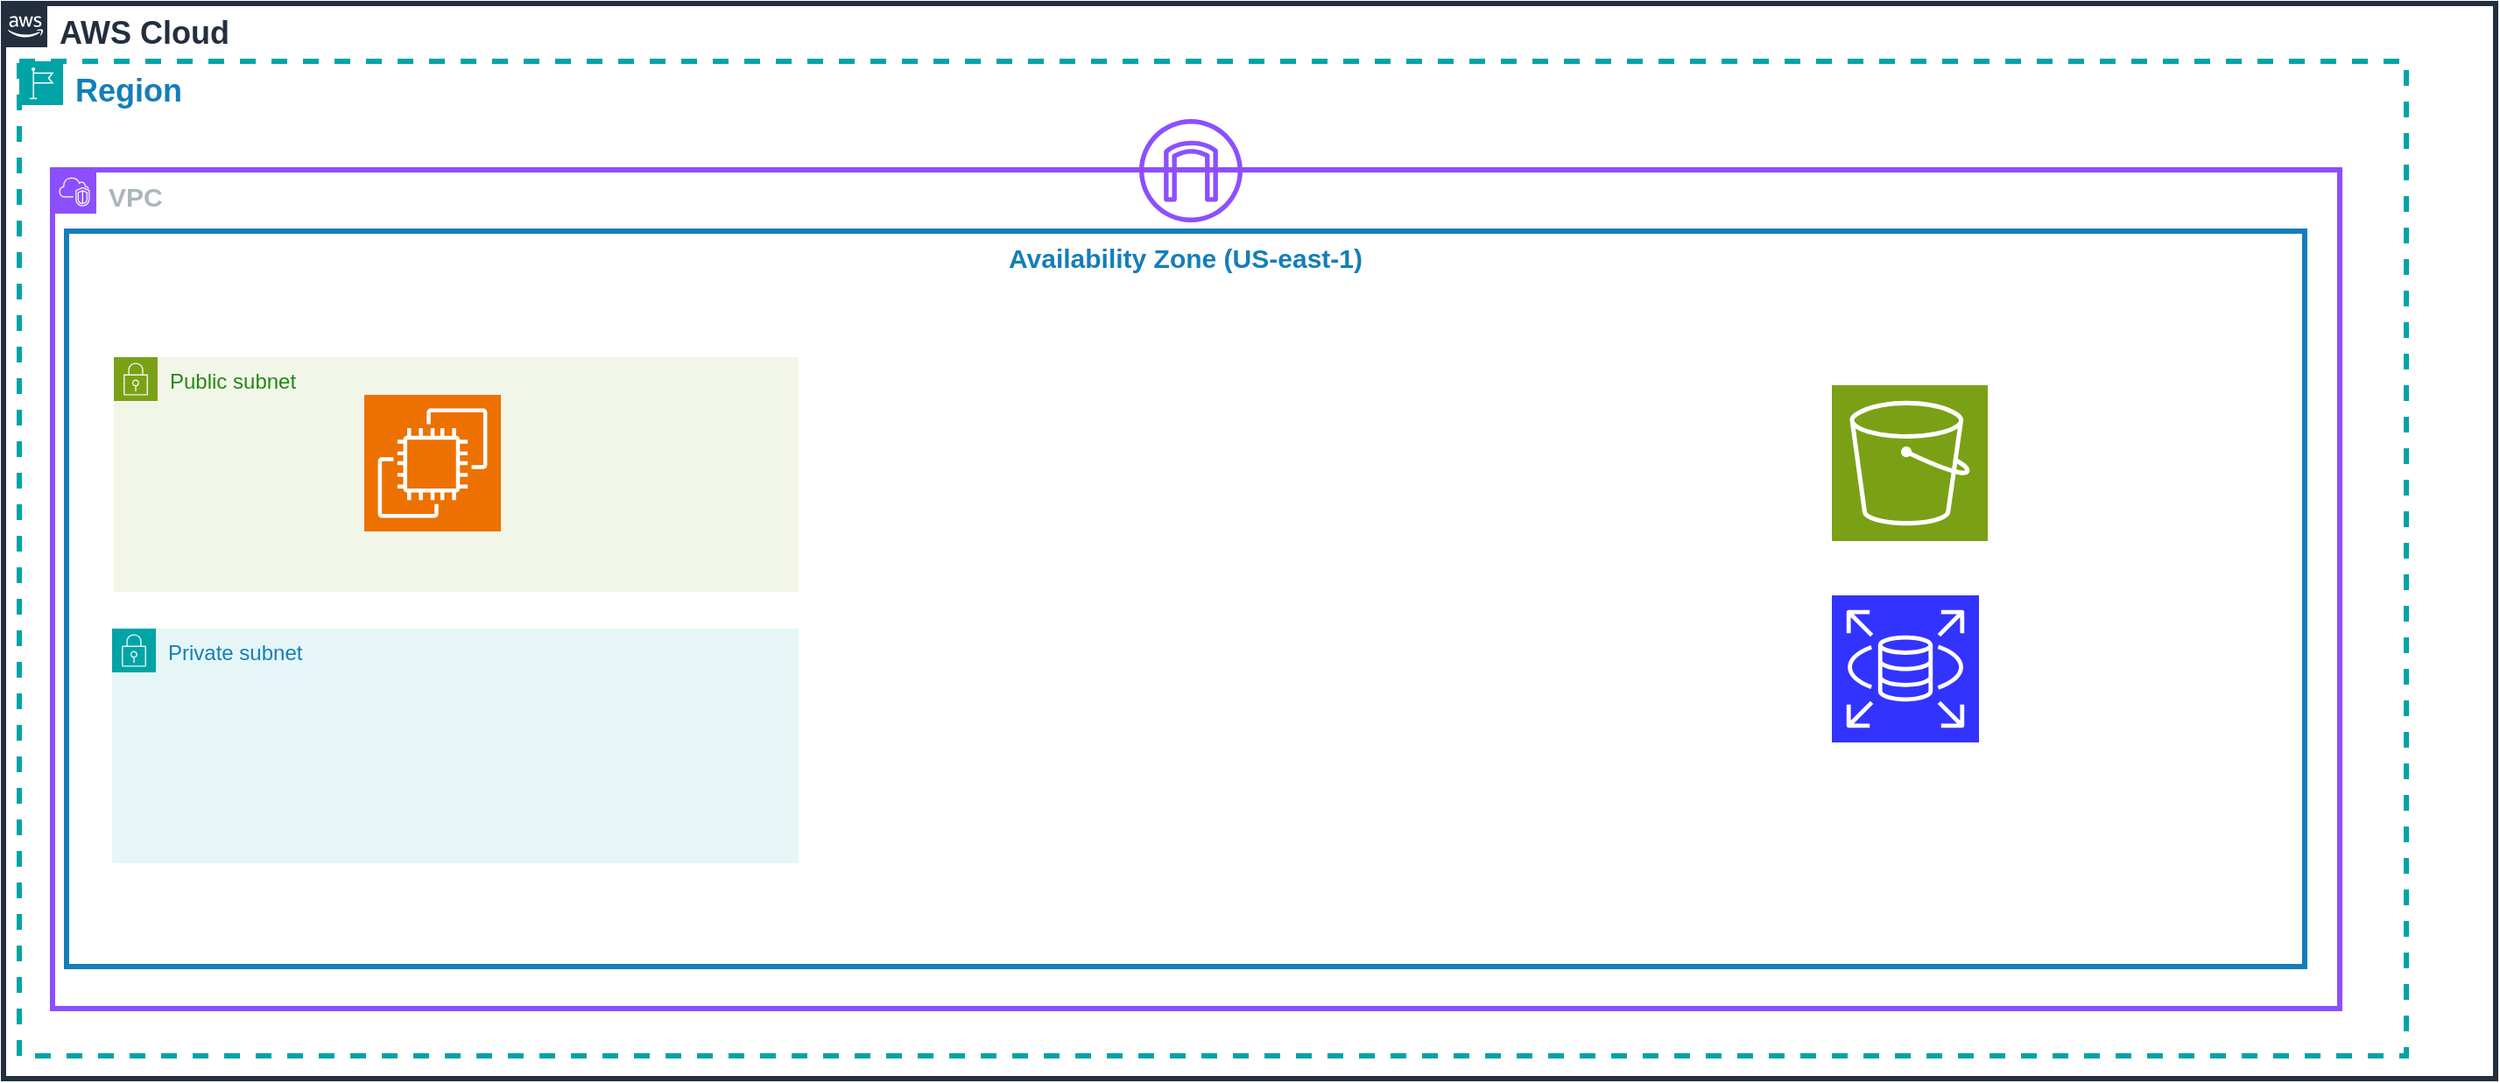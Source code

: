 <mxfile>
    <diagram name="Page-1" id="9B7ffDTyQbbA48rRYhjD">
        <mxGraphModel dx="1127" dy="484" grid="0" gridSize="10" guides="1" tooltips="1" connect="1" arrows="1" fold="1" page="0" pageScale="1" pageWidth="850" pageHeight="1100" background="#ffffff" math="0" shadow="0">
            <root>
                <mxCell id="0"/>
                <mxCell id="1" parent="0"/>
                <mxCell id="VtcGEfWtAmaAnJa_2v7W-5" value="&lt;b&gt;&lt;font style=&quot;font-size: 18px;&quot;&gt;AWS Cloud&lt;/font&gt;&lt;/b&gt;" style="points=[[0,0],[0.25,0],[0.5,0],[0.75,0],[1,0],[1,0.25],[1,0.5],[1,0.75],[1,1],[0.75,1],[0.5,1],[0.25,1],[0,1],[0,0.75],[0,0.5],[0,0.25]];outlineConnect=0;gradientColor=none;html=1;whiteSpace=wrap;fontSize=12;fontStyle=0;container=1;pointerEvents=0;collapsible=0;recursiveResize=0;shape=mxgraph.aws4.group;grIcon=mxgraph.aws4.group_aws_cloud_alt;strokeColor=#232F3E;fillColor=none;verticalAlign=top;align=left;spacingLeft=30;fontColor=#232F3E;strokeWidth=3;" parent="1" vertex="1">
                    <mxGeometry x="-277" y="111" width="1423" height="614" as="geometry"/>
                </mxCell>
                <mxCell id="VtcGEfWtAmaAnJa_2v7W-8" value="&lt;b&gt;&lt;font style=&quot;font-size: 18px;&quot;&gt;Region&lt;/font&gt;&lt;/b&gt;" style="points=[[0,0],[0.25,0],[0.5,0],[0.75,0],[1,0],[1,0.25],[1,0.5],[1,0.75],[1,1],[0.75,1],[0.5,1],[0.25,1],[0,1],[0,0.75],[0,0.5],[0,0.25]];outlineConnect=0;gradientColor=none;html=1;whiteSpace=wrap;fontSize=12;fontStyle=0;container=1;pointerEvents=0;collapsible=0;recursiveResize=0;shape=mxgraph.aws4.group;grIcon=mxgraph.aws4.group_region;strokeColor=#00A4A6;fillColor=none;verticalAlign=top;align=left;spacingLeft=30;fontColor=#147EBA;dashed=1;strokeWidth=3;" parent="VtcGEfWtAmaAnJa_2v7W-5" vertex="1">
                    <mxGeometry x="9" y="33" width="1363" height="568" as="geometry"/>
                </mxCell>
                <mxCell id="VtcGEfWtAmaAnJa_2v7W-11" value="&lt;font style=&quot;font-size: 15px;&quot;&gt;&lt;b&gt;VPC&lt;/b&gt;&lt;/font&gt;" style="points=[[0,0],[0.25,0],[0.5,0],[0.75,0],[1,0],[1,0.25],[1,0.5],[1,0.75],[1,1],[0.75,1],[0.5,1],[0.25,1],[0,1],[0,0.75],[0,0.5],[0,0.25]];outlineConnect=0;gradientColor=none;html=1;whiteSpace=wrap;fontSize=12;fontStyle=0;container=1;pointerEvents=0;collapsible=0;recursiveResize=0;shape=mxgraph.aws4.group;grIcon=mxgraph.aws4.group_vpc2;strokeColor=#8C4FFF;fillColor=none;verticalAlign=top;align=left;spacingLeft=30;fontColor=#AAB7B8;dashed=0;strokeWidth=3;" parent="VtcGEfWtAmaAnJa_2v7W-8" vertex="1">
                    <mxGeometry x="19" y="62" width="1306" height="479" as="geometry"/>
                </mxCell>
                <mxCell id="VtcGEfWtAmaAnJa_2v7W-13" style="edgeStyle=orthogonalEdgeStyle;rounded=0;orthogonalLoop=1;jettySize=auto;html=1;exitX=0.5;exitY=1;exitDx=0;exitDy=0;" parent="VtcGEfWtAmaAnJa_2v7W-11" edge="1">
                    <mxGeometry relative="1" as="geometry">
                        <mxPoint x="653" y="469" as="sourcePoint"/>
                        <mxPoint x="653" y="469" as="targetPoint"/>
                    </mxGeometry>
                </mxCell>
                <mxCell id="VtcGEfWtAmaAnJa_2v7W-28" value="" style="sketch=0;points=[[0,0,0],[0.25,0,0],[0.5,0,0],[0.75,0,0],[1,0,0],[0,1,0],[0.25,1,0],[0.5,1,0],[0.75,1,0],[1,1,0],[0,0.25,0],[0,0.5,0],[0,0.75,0],[1,0.25,0],[1,0.5,0],[1,0.75,0]];outlineConnect=0;fontColor=#232F3E;fillColor=#7AA116;strokeColor=#ffffff;dashed=0;verticalLabelPosition=bottom;verticalAlign=top;align=center;html=1;fontSize=12;fontStyle=0;aspect=fixed;shape=mxgraph.aws4.resourceIcon;resIcon=mxgraph.aws4.s3;" parent="VtcGEfWtAmaAnJa_2v7W-11" vertex="1">
                    <mxGeometry x="1016" y="123" width="89" height="89" as="geometry"/>
                </mxCell>
                <mxCell id="VtcGEfWtAmaAnJa_2v7W-33" value="Private subnet" style="points=[[0,0],[0.25,0],[0.5,0],[0.75,0],[1,0],[1,0.25],[1,0.5],[1,0.75],[1,1],[0.75,1],[0.5,1],[0.25,1],[0,1],[0,0.75],[0,0.5],[0,0.25]];outlineConnect=0;gradientColor=none;html=1;whiteSpace=wrap;fontSize=12;fontStyle=0;container=1;pointerEvents=0;collapsible=0;recursiveResize=0;shape=mxgraph.aws4.group;grIcon=mxgraph.aws4.group_security_group;grStroke=0;strokeColor=#00A4A6;fillColor=#E6F6F7;verticalAlign=top;align=left;spacingLeft=30;fontColor=#147EBA;dashed=0;" parent="VtcGEfWtAmaAnJa_2v7W-11" vertex="1">
                    <mxGeometry x="34" y="262" width="392" height="134" as="geometry"/>
                </mxCell>
                <mxCell id="VtcGEfWtAmaAnJa_2v7W-9" value="&lt;font style=&quot;font-size: 15px;&quot;&gt;&lt;b&gt;Availability Zone (US-east-1)&lt;/b&gt;&lt;/font&gt;" style="fillColor=none;strokeColor=#147EBA;verticalAlign=top;fontStyle=0;fontColor=#147EBA;whiteSpace=wrap;html=1;strokeWidth=3;" parent="VtcGEfWtAmaAnJa_2v7W-11" vertex="1">
                    <mxGeometry x="8" y="35" width="1278" height="420" as="geometry"/>
                </mxCell>
                <mxCell id="VtcGEfWtAmaAnJa_2v7W-25" value="" style="sketch=0;outlineConnect=0;fontColor=#232F3E;gradientColor=none;fillColor=#8C4FFF;strokeColor=none;dashed=0;verticalLabelPosition=bottom;verticalAlign=top;align=center;html=1;fontSize=12;fontStyle=0;aspect=fixed;pointerEvents=1;shape=mxgraph.aws4.internet_gateway;" parent="VtcGEfWtAmaAnJa_2v7W-8" vertex="1">
                    <mxGeometry x="639.5" y="33" width="59" height="59" as="geometry"/>
                </mxCell>
                <mxCell id="VtcGEfWtAmaAnJa_2v7W-29" value="" style="sketch=0;points=[[0,0,0],[0.25,0,0],[0.5,0,0],[0.75,0,0],[1,0,0],[0,1,0],[0.25,1,0],[0.5,1,0],[0.75,1,0],[1,1,0],[0,0.25,0],[0,0.5,0],[0,0.75,0],[1,0.25,0],[1,0.5,0],[1,0.75,0]];outlineConnect=0;fontColor=#232F3E;fillColor=#3333FF;strokeColor=#ffffff;dashed=0;verticalLabelPosition=bottom;verticalAlign=top;align=center;html=1;fontSize=12;fontStyle=0;aspect=fixed;shape=mxgraph.aws4.resourceIcon;resIcon=mxgraph.aws4.rds;" parent="VtcGEfWtAmaAnJa_2v7W-8" vertex="1">
                    <mxGeometry x="1035" y="305" width="84" height="84" as="geometry"/>
                </mxCell>
                <mxCell id="VtcGEfWtAmaAnJa_2v7W-31" value="Public subnet" style="points=[[0,0],[0.25,0],[0.5,0],[0.75,0],[1,0],[1,0.25],[1,0.5],[1,0.75],[1,1],[0.75,1],[0.5,1],[0.25,1],[0,1],[0,0.75],[0,0.5],[0,0.25]];outlineConnect=0;gradientColor=none;html=1;whiteSpace=wrap;fontSize=12;fontStyle=0;container=1;pointerEvents=0;collapsible=0;recursiveResize=0;shape=mxgraph.aws4.group;grIcon=mxgraph.aws4.group_security_group;grStroke=0;strokeColor=#7AA116;fillColor=#F2F6E8;verticalAlign=top;align=left;spacingLeft=30;fontColor=#248814;dashed=0;" parent="VtcGEfWtAmaAnJa_2v7W-8" vertex="1">
                    <mxGeometry x="54" y="169" width="391" height="134" as="geometry"/>
                </mxCell>
                <mxCell id="VtcGEfWtAmaAnJa_2v7W-32" value="" style="sketch=0;points=[[0,0,0],[0.25,0,0],[0.5,0,0],[0.75,0,0],[1,0,0],[0,1,0],[0.25,1,0],[0.5,1,0],[0.75,1,0],[1,1,0],[0,0.25,0],[0,0.5,0],[0,0.75,0],[1,0.25,0],[1,0.5,0],[1,0.75,0]];outlineConnect=0;fontColor=#232F3E;fillColor=#ED7100;strokeColor=#ffffff;dashed=0;verticalLabelPosition=bottom;verticalAlign=top;align=center;html=1;fontSize=12;fontStyle=0;aspect=fixed;shape=mxgraph.aws4.resourceIcon;resIcon=mxgraph.aws4.ec2;" parent="VtcGEfWtAmaAnJa_2v7W-31" vertex="1">
                    <mxGeometry x="143" y="21.5" width="78" height="78" as="geometry"/>
                </mxCell>
            </root>
        </mxGraphModel>
    </diagram>
</mxfile>